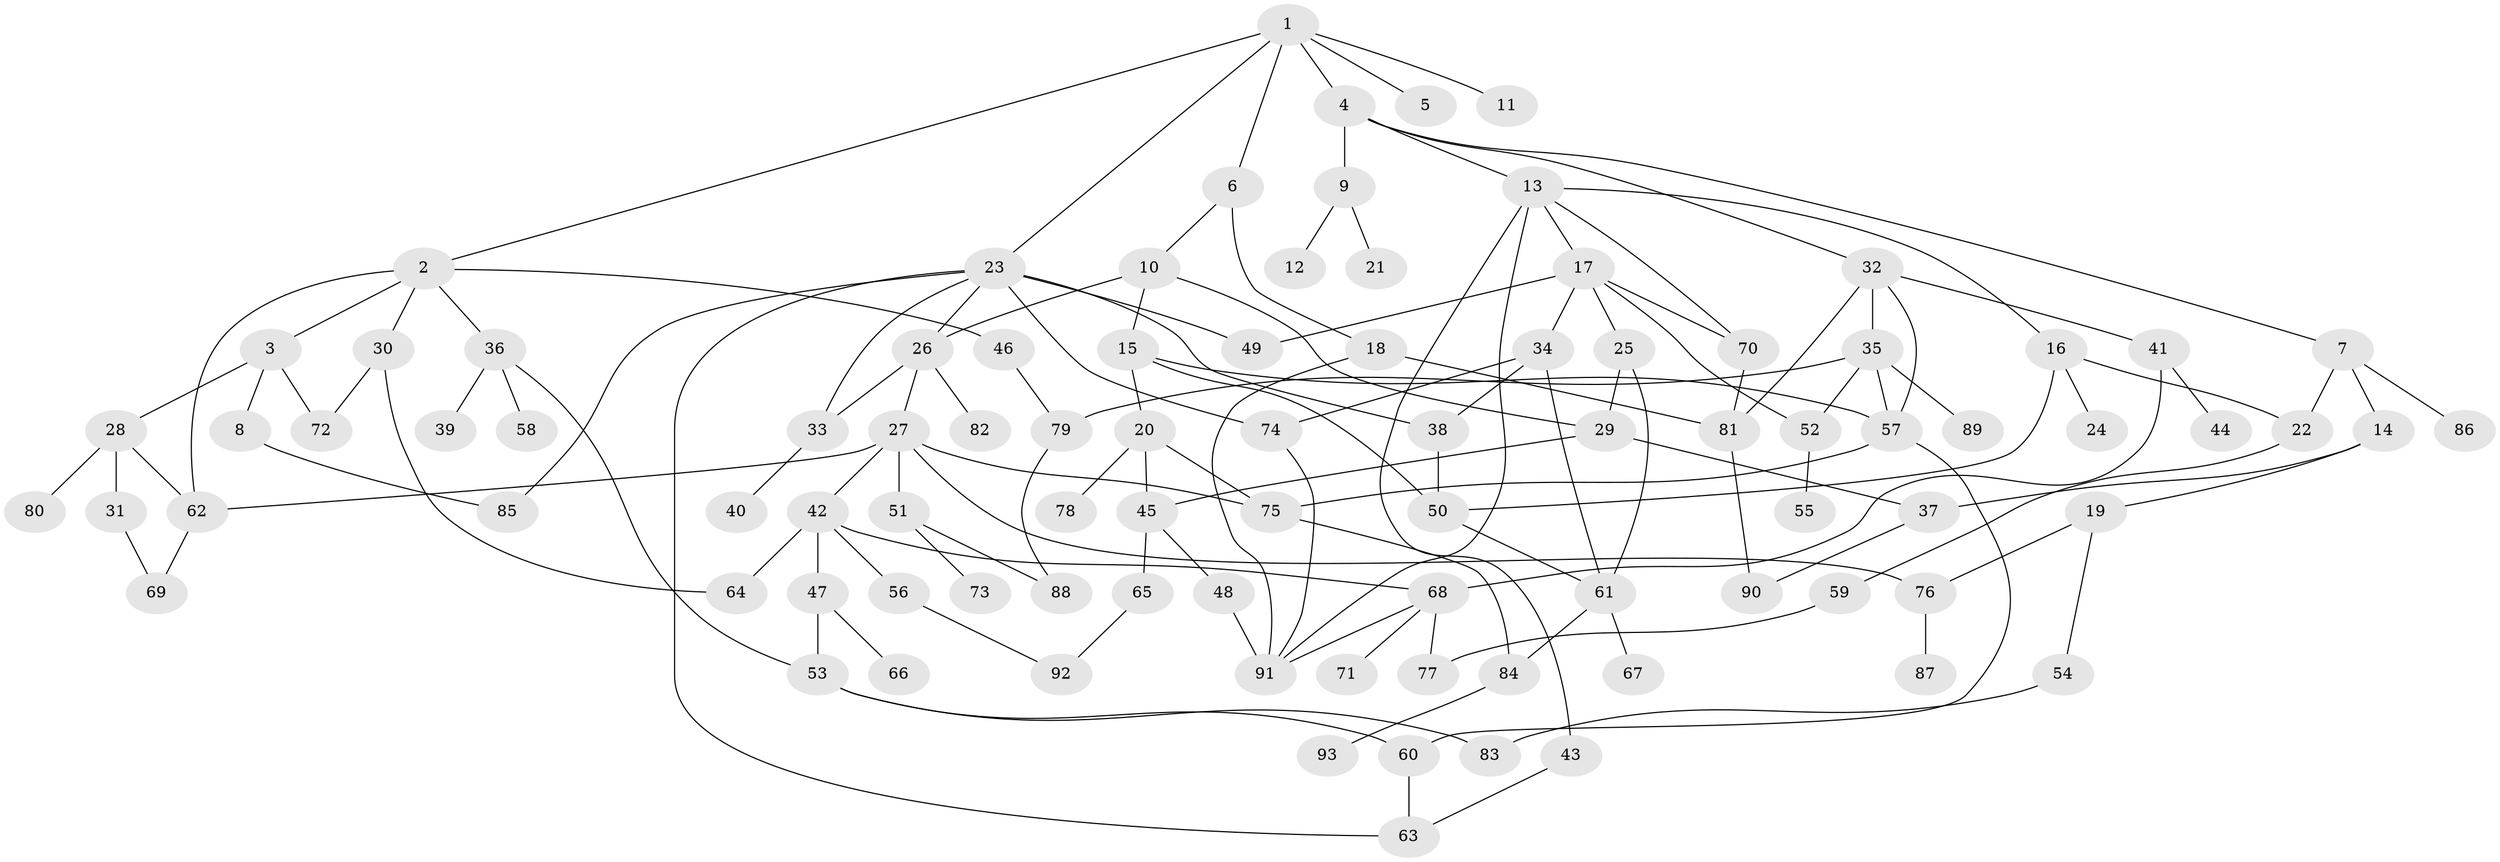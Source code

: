 // Generated by graph-tools (version 1.1) at 2025/25/03/09/25 03:25:26]
// undirected, 93 vertices, 136 edges
graph export_dot {
graph [start="1"]
  node [color=gray90,style=filled];
  1;
  2;
  3;
  4;
  5;
  6;
  7;
  8;
  9;
  10;
  11;
  12;
  13;
  14;
  15;
  16;
  17;
  18;
  19;
  20;
  21;
  22;
  23;
  24;
  25;
  26;
  27;
  28;
  29;
  30;
  31;
  32;
  33;
  34;
  35;
  36;
  37;
  38;
  39;
  40;
  41;
  42;
  43;
  44;
  45;
  46;
  47;
  48;
  49;
  50;
  51;
  52;
  53;
  54;
  55;
  56;
  57;
  58;
  59;
  60;
  61;
  62;
  63;
  64;
  65;
  66;
  67;
  68;
  69;
  70;
  71;
  72;
  73;
  74;
  75;
  76;
  77;
  78;
  79;
  80;
  81;
  82;
  83;
  84;
  85;
  86;
  87;
  88;
  89;
  90;
  91;
  92;
  93;
  1 -- 2;
  1 -- 4;
  1 -- 5;
  1 -- 6;
  1 -- 11;
  1 -- 23;
  2 -- 3;
  2 -- 30;
  2 -- 36;
  2 -- 46;
  2 -- 62;
  3 -- 8;
  3 -- 28;
  3 -- 72;
  4 -- 7;
  4 -- 9;
  4 -- 13;
  4 -- 32;
  6 -- 10;
  6 -- 18;
  7 -- 14;
  7 -- 22;
  7 -- 86;
  8 -- 85;
  9 -- 12;
  9 -- 21;
  10 -- 15;
  10 -- 26;
  10 -- 29;
  13 -- 16;
  13 -- 17;
  13 -- 43;
  13 -- 70;
  13 -- 91;
  14 -- 19;
  14 -- 37;
  15 -- 20;
  15 -- 50;
  15 -- 57;
  16 -- 24;
  16 -- 50;
  16 -- 22;
  17 -- 25;
  17 -- 34;
  17 -- 49;
  17 -- 70;
  17 -- 52;
  18 -- 81;
  18 -- 91;
  19 -- 54;
  19 -- 76;
  20 -- 45;
  20 -- 75;
  20 -- 78;
  22 -- 59;
  23 -- 33;
  23 -- 38;
  23 -- 49;
  23 -- 85;
  23 -- 26;
  23 -- 63;
  23 -- 74;
  25 -- 61;
  25 -- 29;
  26 -- 27;
  26 -- 82;
  26 -- 33;
  27 -- 42;
  27 -- 51;
  27 -- 76;
  27 -- 75;
  27 -- 62;
  28 -- 31;
  28 -- 62;
  28 -- 80;
  29 -- 37;
  29 -- 45;
  30 -- 64;
  30 -- 72;
  31 -- 69;
  32 -- 35;
  32 -- 41;
  32 -- 81;
  32 -- 57;
  33 -- 40;
  34 -- 74;
  34 -- 38;
  34 -- 61;
  35 -- 52;
  35 -- 57;
  35 -- 89;
  35 -- 79;
  36 -- 39;
  36 -- 53;
  36 -- 58;
  37 -- 90;
  38 -- 50;
  41 -- 44;
  41 -- 68;
  42 -- 47;
  42 -- 56;
  42 -- 68;
  42 -- 64;
  43 -- 63;
  45 -- 48;
  45 -- 65;
  46 -- 79;
  47 -- 66;
  47 -- 53;
  48 -- 91;
  50 -- 61;
  51 -- 73;
  51 -- 88;
  52 -- 55;
  53 -- 60;
  53 -- 83;
  54 -- 83;
  56 -- 92;
  57 -- 75;
  57 -- 60;
  59 -- 77;
  60 -- 63;
  61 -- 67;
  61 -- 84;
  62 -- 69;
  65 -- 92;
  68 -- 71;
  68 -- 91;
  68 -- 77;
  70 -- 81;
  74 -- 91;
  75 -- 84;
  76 -- 87;
  79 -- 88;
  81 -- 90;
  84 -- 93;
}
